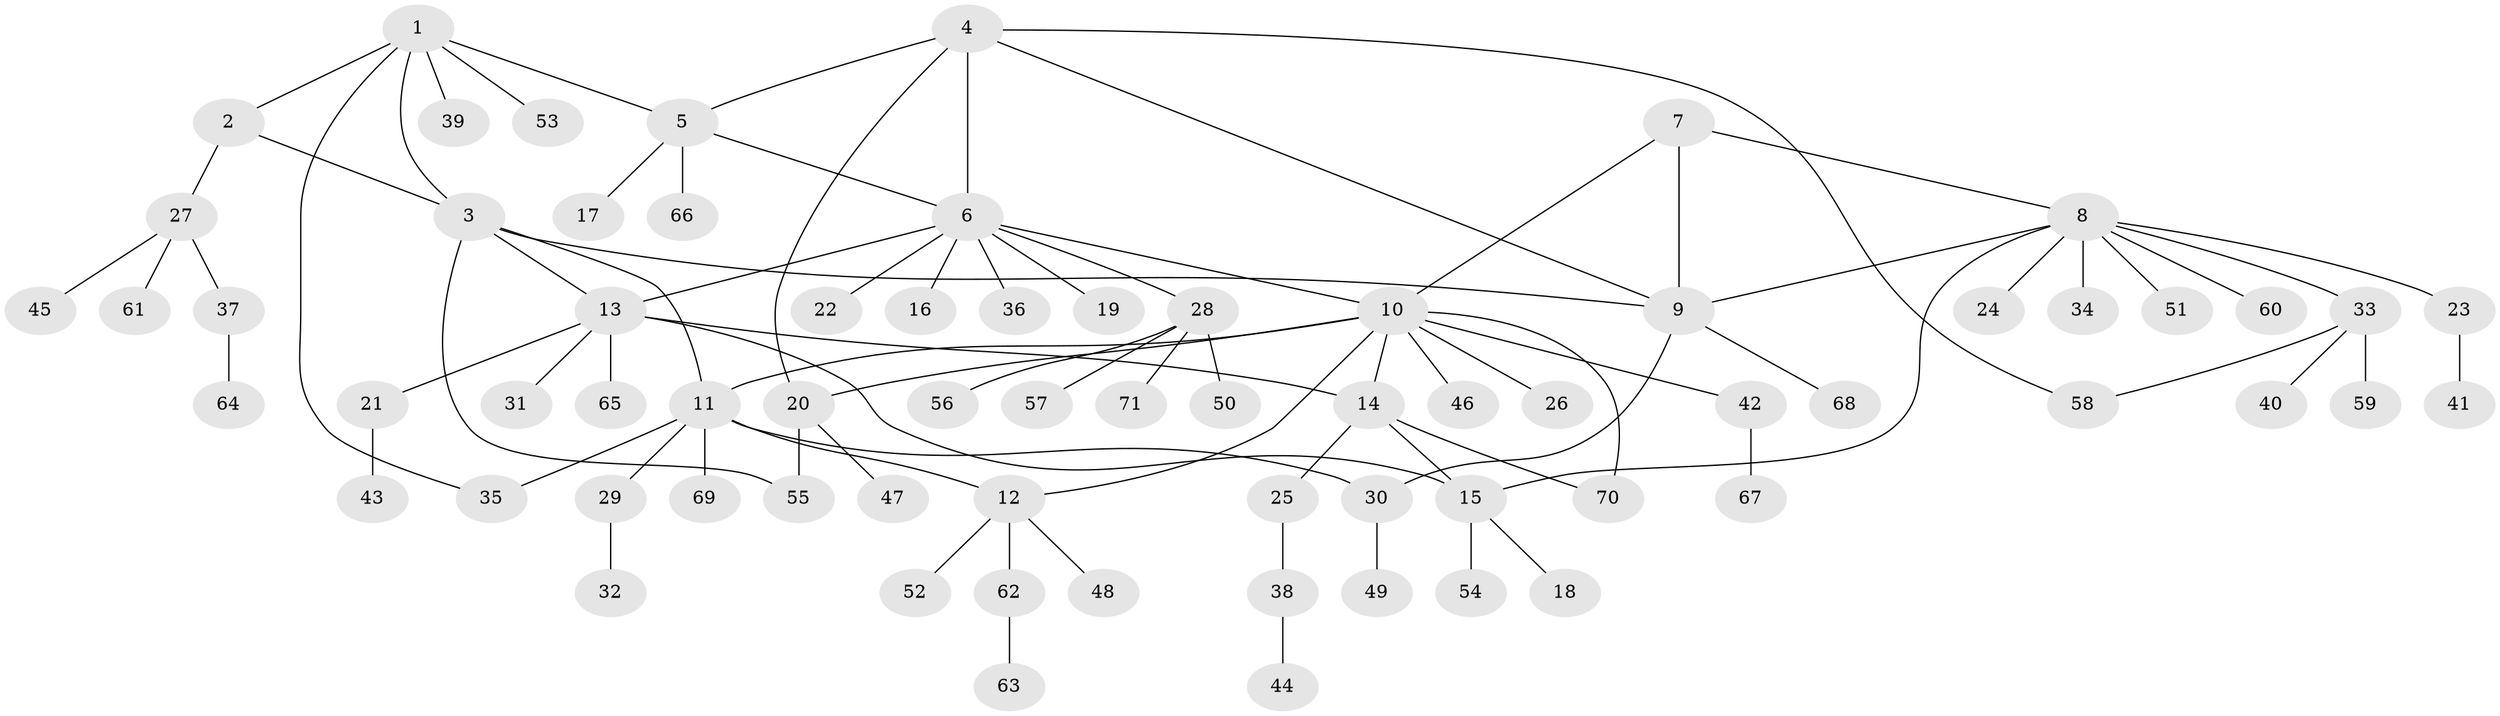 // coarse degree distribution, {8: 0.10714285714285714, 4: 0.07142857142857142, 9: 0.07142857142857142, 5: 0.03571428571428571, 3: 0.03571428571428571, 1: 0.6428571428571429, 2: 0.03571428571428571}
// Generated by graph-tools (version 1.1) at 2025/19/03/04/25 18:19:43]
// undirected, 71 vertices, 87 edges
graph export_dot {
graph [start="1"]
  node [color=gray90,style=filled];
  1;
  2;
  3;
  4;
  5;
  6;
  7;
  8;
  9;
  10;
  11;
  12;
  13;
  14;
  15;
  16;
  17;
  18;
  19;
  20;
  21;
  22;
  23;
  24;
  25;
  26;
  27;
  28;
  29;
  30;
  31;
  32;
  33;
  34;
  35;
  36;
  37;
  38;
  39;
  40;
  41;
  42;
  43;
  44;
  45;
  46;
  47;
  48;
  49;
  50;
  51;
  52;
  53;
  54;
  55;
  56;
  57;
  58;
  59;
  60;
  61;
  62;
  63;
  64;
  65;
  66;
  67;
  68;
  69;
  70;
  71;
  1 -- 2;
  1 -- 3;
  1 -- 5;
  1 -- 35;
  1 -- 39;
  1 -- 53;
  2 -- 3;
  2 -- 27;
  3 -- 9;
  3 -- 11;
  3 -- 13;
  3 -- 55;
  4 -- 5;
  4 -- 6;
  4 -- 9;
  4 -- 20;
  4 -- 58;
  5 -- 6;
  5 -- 17;
  5 -- 66;
  6 -- 10;
  6 -- 13;
  6 -- 16;
  6 -- 19;
  6 -- 22;
  6 -- 28;
  6 -- 36;
  7 -- 8;
  7 -- 9;
  7 -- 10;
  8 -- 9;
  8 -- 15;
  8 -- 23;
  8 -- 24;
  8 -- 33;
  8 -- 34;
  8 -- 51;
  8 -- 60;
  9 -- 30;
  9 -- 68;
  10 -- 11;
  10 -- 12;
  10 -- 14;
  10 -- 20;
  10 -- 26;
  10 -- 42;
  10 -- 46;
  10 -- 70;
  11 -- 12;
  11 -- 29;
  11 -- 30;
  11 -- 35;
  11 -- 69;
  12 -- 48;
  12 -- 52;
  12 -- 62;
  13 -- 14;
  13 -- 15;
  13 -- 21;
  13 -- 31;
  13 -- 65;
  14 -- 15;
  14 -- 25;
  14 -- 70;
  15 -- 18;
  15 -- 54;
  20 -- 47;
  20 -- 55;
  21 -- 43;
  23 -- 41;
  25 -- 38;
  27 -- 37;
  27 -- 45;
  27 -- 61;
  28 -- 50;
  28 -- 56;
  28 -- 57;
  28 -- 71;
  29 -- 32;
  30 -- 49;
  33 -- 40;
  33 -- 58;
  33 -- 59;
  37 -- 64;
  38 -- 44;
  42 -- 67;
  62 -- 63;
}
